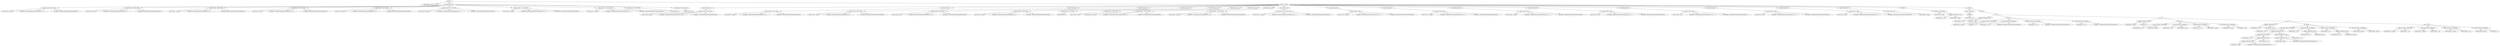 digraph G {	
ranksep=.25;
	0 [label="MODULE"];
	1 [label="IDENTIFIERS: diffeq_paj_convert"];
	0 -> 1;
	2 [label="VAR_DECLARE_LIST"];
	0 -> 2;
	3 [label="VAR_DECLARE:  INPUT PORT"];
	2 -> 3;
	4 [label="IDENTIFIERS: Xinport"];
	3 -> 4;
	5 [label="NUMBERS: 00000000000000000000000000011111 ()"];
	3 -> 5;
	6 [label="NUMBERS: 00000000000000000000000000000000 ()"];
	3 -> 6;
	7 [label="VAR_DECLARE:  INPUT PORT"];
	2 -> 7;
	8 [label="IDENTIFIERS: Yinport"];
	7 -> 8;
	9 [label="NUMBERS: 00000000000000000000000000011111 ()"];
	7 -> 9;
	10 [label="NUMBERS: 00000000000000000000000000000000 ()"];
	7 -> 10;
	11 [label="VAR_DECLARE:  INPUT PORT"];
	2 -> 11;
	12 [label="IDENTIFIERS: Uinport"];
	11 -> 12;
	13 [label="NUMBERS: 00000000000000000000000000011111 ()"];
	11 -> 13;
	14 [label="NUMBERS: 00000000000000000000000000000000 ()"];
	11 -> 14;
	15 [label="VAR_DECLARE:  INPUT PORT"];
	2 -> 15;
	16 [label="IDENTIFIERS: Aport"];
	15 -> 16;
	17 [label="NUMBERS: 00000000000000000000000000011111 ()"];
	15 -> 17;
	18 [label="NUMBERS: 00000000000000000000000000000000 ()"];
	15 -> 18;
	19 [label="VAR_DECLARE:  INPUT PORT"];
	2 -> 19;
	20 [label="IDENTIFIERS: DXport"];
	19 -> 20;
	21 [label="NUMBERS: 00000000000000000000000000011111 ()"];
	19 -> 21;
	22 [label="NUMBERS: 00000000000000000000000000000000 ()"];
	19 -> 22;
	23 [label="VAR_DECLARE:  OUTPUT PORT"];
	2 -> 23;
	24 [label="IDENTIFIERS: Xoutport"];
	23 -> 24;
	25 [label="NUMBERS: 00000000000000000000000000011111 ()"];
	23 -> 25;
	26 [label="NUMBERS: 00000000000000000000000000000000 ()"];
	23 -> 26;
	27 [label="VAR_DECLARE:  OUTPUT PORT"];
	2 -> 27;
	28 [label="IDENTIFIERS: Youtport"];
	27 -> 28;
	29 [label="NUMBERS: 00000000000000000000000000011111 ()"];
	27 -> 29;
	30 [label="NUMBERS: 00000000000000000000000000000000 ()"];
	27 -> 30;
	31 [label="VAR_DECLARE:  OUTPUT PORT"];
	2 -> 31;
	32 [label="IDENTIFIERS: Uoutport"];
	31 -> 32;
	33 [label="NUMBERS: 00000000000000000000000000011111 ()"];
	31 -> 33;
	34 [label="NUMBERS: 00000000000000000000000000000000 ()"];
	31 -> 34;
	35 [label="VAR_DECLARE:  INPUT PORT"];
	2 -> 35;
	36 [label="IDENTIFIERS: clk"];
	35 -> 36;
	37 [label="VAR_DECLARE:  INPUT PORT"];
	2 -> 37;
	38 [label="IDENTIFIERS: reset"];
	37 -> 38;
	39 [label="MODULE_ITEMS"];
	0 -> 39;
	40 [label="VAR_DECLARE_LIST"];
	39 -> 40;
	41 [label="VAR_DECLARE:  INPUT PORT"];
	40 -> 41;
	42 [label="IDENTIFIERS: Xinport"];
	41 -> 42;
	43 [label="NUMBERS: 00000000000000000000000000011111 ()"];
	41 -> 43;
	44 [label="NUMBERS: 00000000000000000000000000000000 ()"];
	41 -> 44;
	45 [label="VAR_DECLARE_LIST"];
	39 -> 45;
	46 [label="VAR_DECLARE:  INPUT PORT"];
	45 -> 46;
	47 [label="IDENTIFIERS: Yinport"];
	46 -> 47;
	48 [label="NUMBERS: 00000000000000000000000000011111 ()"];
	46 -> 48;
	49 [label="NUMBERS: 00000000000000000000000000000000 ()"];
	46 -> 49;
	50 [label="VAR_DECLARE_LIST"];
	39 -> 50;
	51 [label="VAR_DECLARE:  INPUT PORT"];
	50 -> 51;
	52 [label="IDENTIFIERS: Uinport"];
	51 -> 52;
	53 [label="NUMBERS: 00000000000000000000000000011111 ()"];
	51 -> 53;
	54 [label="NUMBERS: 00000000000000000000000000000000 ()"];
	51 -> 54;
	55 [label="VAR_DECLARE_LIST"];
	39 -> 55;
	56 [label="VAR_DECLARE:  INPUT PORT"];
	55 -> 56;
	57 [label="IDENTIFIERS: Aport"];
	56 -> 57;
	58 [label="NUMBERS: 00000000000000000000000000011111 ()"];
	56 -> 58;
	59 [label="NUMBERS: 00000000000000000000000000000000 ()"];
	56 -> 59;
	60 [label="VAR_DECLARE_LIST"];
	39 -> 60;
	61 [label="VAR_DECLARE:  INPUT PORT"];
	60 -> 61;
	62 [label="IDENTIFIERS: DXport"];
	61 -> 62;
	63 [label="NUMBERS: 00000000000000000000000000011111 ()"];
	61 -> 63;
	64 [label="NUMBERS: 00000000000000000000000000000000 ()"];
	61 -> 64;
	65 [label="VAR_DECLARE_LIST"];
	39 -> 65;
	66 [label="VAR_DECLARE:  INPUT PORT"];
	65 -> 66;
	67 [label="IDENTIFIERS: clk"];
	66 -> 67;
	68 [label="VAR_DECLARE_LIST"];
	39 -> 68;
	69 [label="VAR_DECLARE:  INPUT PORT"];
	68 -> 69;
	70 [label="IDENTIFIERS: reset"];
	69 -> 70;
	71 [label="VAR_DECLARE_LIST"];
	39 -> 71;
	72 [label="VAR_DECLARE:  OUTPUT PORT"];
	71 -> 72;
	73 [label="IDENTIFIERS: Xoutport"];
	72 -> 73;
	74 [label="NUMBERS: 00000000000000000000000000011111 ()"];
	72 -> 74;
	75 [label="NUMBERS: 00000000000000000000000000000000 ()"];
	72 -> 75;
	76 [label="VAR_DECLARE_LIST"];
	39 -> 76;
	77 [label="VAR_DECLARE:  OUTPUT PORT"];
	76 -> 77;
	78 [label="IDENTIFIERS: Youtport"];
	77 -> 78;
	79 [label="NUMBERS: 00000000000000000000000000011111 ()"];
	77 -> 79;
	80 [label="NUMBERS: 00000000000000000000000000000000 ()"];
	77 -> 80;
	81 [label="VAR_DECLARE_LIST"];
	39 -> 81;
	82 [label="VAR_DECLARE:  OUTPUT PORT"];
	81 -> 82;
	83 [label="IDENTIFIERS: Uoutport"];
	82 -> 83;
	84 [label="NUMBERS: 00000000000000000000000000011111 ()"];
	82 -> 84;
	85 [label="NUMBERS: 00000000000000000000000000000000 ()"];
	82 -> 85;
	86 [label="VAR_DECLARE_LIST"];
	39 -> 86;
	87 [label="VAR_DECLARE:  REG"];
	86 -> 87;
	88 [label="IDENTIFIERS: Xoutport"];
	87 -> 88;
	89 [label="NUMBERS: 00000000000000000000000000011111 ()"];
	87 -> 89;
	90 [label="NUMBERS: 00000000000000000000000000000000 ()"];
	87 -> 90;
	91 [label="VAR_DECLARE_LIST"];
	39 -> 91;
	92 [label="VAR_DECLARE:  REG"];
	91 -> 92;
	93 [label="IDENTIFIERS: Youtport"];
	92 -> 93;
	94 [label="NUMBERS: 00000000000000000000000000011111 ()"];
	92 -> 94;
	95 [label="NUMBERS: 00000000000000000000000000000000 ()"];
	92 -> 95;
	96 [label="VAR_DECLARE_LIST"];
	39 -> 96;
	97 [label="VAR_DECLARE:  REG"];
	96 -> 97;
	98 [label="IDENTIFIERS: Uoutport"];
	97 -> 98;
	99 [label="NUMBERS: 00000000000000000000000000011111 ()"];
	97 -> 99;
	100 [label="NUMBERS: 00000000000000000000000000000000 ()"];
	97 -> 100;
	101 [label="VAR_DECLARE_LIST"];
	39 -> 101;
	102 [label="VAR_DECLARE:  REG"];
	101 -> 102;
	103 [label="IDENTIFIERS: x_var"];
	102 -> 103;
	104 [label="NUMBERS: 00000000000000000000000000011111 ()"];
	102 -> 104;
	105 [label="NUMBERS: 00000000000000000000000000000000 ()"];
	102 -> 105;
	106 [label="VAR_DECLARE_LIST"];
	39 -> 106;
	107 [label="VAR_DECLARE:  REG"];
	106 -> 107;
	108 [label="IDENTIFIERS: y_var"];
	107 -> 108;
	109 [label="NUMBERS: 00000000000000000000000000011111 ()"];
	107 -> 109;
	110 [label="NUMBERS: 00000000000000000000000000000000 ()"];
	107 -> 110;
	111 [label="VAR_DECLARE_LIST"];
	39 -> 111;
	112 [label="VAR_DECLARE:  REG"];
	111 -> 112;
	113 [label="IDENTIFIERS: u_var"];
	112 -> 113;
	114 [label="NUMBERS: 00000000000000000000000000011111 ()"];
	112 -> 114;
	115 [label="NUMBERS: 00000000000000000000000000000000 ()"];
	112 -> 115;
	116 [label="VAR_DECLARE_LIST"];
	39 -> 116;
	117 [label="VAR_DECLARE:  WIRE"];
	116 -> 117;
	118 [label="IDENTIFIERS: temp"];
	117 -> 118;
	119 [label="NUMBERS: 00000000000000000000000000011111 ()"];
	117 -> 119;
	120 [label="NUMBERS: 00000000000000000000000000000000 ()"];
	117 -> 120;
	121 [label="VAR_DECLARE_LIST"];
	39 -> 121;
	122 [label="VAR_DECLARE:  REG"];
	121 -> 122;
	123 [label="IDENTIFIERS: looping"];
	122 -> 123;
	124 [label="ASSIGN"];
	39 -> 124;
	125 [label="BLOCKING_STATEMENT"];
	124 -> 125;
	126 [label="IDENTIFIERS: temp"];
	125 -> 126;
	127 [label="BINARY_OPERATION: MUL"];
	125 -> 127;
	128 [label="IDENTIFIERS: u_var"];
	127 -> 128;
	129 [label="IDENTIFIERS: DXport"];
	127 -> 129;
	130 [label="ALWAYS"];
	39 -> 130;
	131 [label="DELAY_CONTROL"];
	130 -> 131;
	132 [label="POSEDGE"];
	131 -> 132;
	133 [label="IDENTIFIERS: clk"];
	132 -> 133;
	134 [label="BLOCK"];
	130 -> 134;
	135 [label="IF"];
	134 -> 135;
	136 [label="BINARY_OPERATION: lEQ"];
	135 -> 136;
	137 [label="IDENTIFIERS: reset"];
	136 -> 137;
	138 [label="NUMBERS: 1 ()"];
	136 -> 138;
	139 [label="BLOCK"];
	135 -> 139;
	140 [label="NON_BLOCKING_STATEMENT"];
	139 -> 140;
	141 [label="IDENTIFIERS: looping"];
	140 -> 141;
	142 [label="NUMBERS: 0 ()"];
	140 -> 142;
	143 [label="NON_BLOCKING_STATEMENT"];
	139 -> 143;
	144 [label="IDENTIFIERS: x_var"];
	143 -> 144;
	145 [label="NUMBERS: 00000000000000000000000000000000 ()"];
	143 -> 145;
	146 [label="NON_BLOCKING_STATEMENT"];
	139 -> 146;
	147 [label="IDENTIFIERS: y_var"];
	146 -> 147;
	148 [label="NUMBERS: 00000000000000000000000000000000 ()"];
	146 -> 148;
	149 [label="NON_BLOCKING_STATEMENT"];
	139 -> 149;
	150 [label="IDENTIFIERS: u_var"];
	149 -> 150;
	151 [label="NUMBERS: 00000000000000000000000000000000 ()"];
	149 -> 151;
	152 [label="IF"];
	135 -> 152;
	153 [label="BINARY_OPERATION: lEQ"];
	152 -> 153;
	154 [label="IDENTIFIERS: looping"];
	153 -> 154;
	155 [label="NUMBERS: 0 ()"];
	153 -> 155;
	156 [label="BLOCK"];
	152 -> 156;
	157 [label="NON_BLOCKING_STATEMENT"];
	156 -> 157;
	158 [label="IDENTIFIERS: x_var"];
	157 -> 158;
	159 [label="IDENTIFIERS: Xinport"];
	157 -> 159;
	160 [label="NON_BLOCKING_STATEMENT"];
	156 -> 160;
	161 [label="IDENTIFIERS: y_var"];
	160 -> 161;
	162 [label="IDENTIFIERS: Yinport"];
	160 -> 162;
	163 [label="NON_BLOCKING_STATEMENT"];
	156 -> 163;
	164 [label="IDENTIFIERS: u_var"];
	163 -> 164;
	165 [label="IDENTIFIERS: Uinport"];
	163 -> 165;
	166 [label="NON_BLOCKING_STATEMENT"];
	156 -> 166;
	167 [label="IDENTIFIERS: looping"];
	166 -> 167;
	168 [label="NUMBERS: 1 ()"];
	166 -> 168;
	169 [label="IF"];
	152 -> 169;
	170 [label="BINARY_OPERATION: LT"];
	169 -> 170;
	171 [label="IDENTIFIERS: x_var"];
	170 -> 171;
	172 [label="IDENTIFIERS: Aport"];
	170 -> 172;
	173 [label="BLOCK"];
	169 -> 173;
	174 [label="NON_BLOCKING_STATEMENT"];
	173 -> 174;
	175 [label="IDENTIFIERS: u_var"];
	174 -> 175;
	176 [label="BINARY_OPERATION: MIN"];
	174 -> 176;
	177 [label="BINARY_OPERATION: MIN"];
	176 -> 177;
	178 [label="IDENTIFIERS: u_var"];
	177 -> 178;
	179 [label="BINARY_OPERATION: MUL"];
	177 -> 179;
	180 [label="BINARY_OPERATION: MUL"];
	179 -> 180;
	181 [label="IDENTIFIERS: temp"];
	180 -> 181;
	182 [label="NUMBERS: 00000000000000000000000000000011 ()"];
	180 -> 182;
	183 [label="IDENTIFIERS: x_var"];
	179 -> 183;
	184 [label="BINARY_OPERATION: MUL"];
	176 -> 184;
	185 [label="BINARY_OPERATION: MUL"];
	184 -> 185;
	186 [label="IDENTIFIERS: DXport"];
	185 -> 186;
	187 [label="NUMBERS: 00000000000000000000000000000011 ()"];
	185 -> 187;
	188 [label="IDENTIFIERS: y_var"];
	184 -> 188;
	189 [label="NON_BLOCKING_STATEMENT"];
	173 -> 189;
	190 [label="IDENTIFIERS: y_var"];
	189 -> 190;
	191 [label="BINARY_OPERATION: ADD"];
	189 -> 191;
	192 [label="IDENTIFIERS: y_var"];
	191 -> 192;
	193 [label="IDENTIFIERS: temp"];
	191 -> 193;
	194 [label="NON_BLOCKING_STATEMENT"];
	173 -> 194;
	195 [label="IDENTIFIERS: x_var"];
	194 -> 195;
	196 [label="BINARY_OPERATION: ADD"];
	194 -> 196;
	197 [label="IDENTIFIERS: x_var"];
	196 -> 197;
	198 [label="IDENTIFIERS: DXport"];
	196 -> 198;
	199 [label="NON_BLOCKING_STATEMENT"];
	173 -> 199;
	200 [label="IDENTIFIERS: looping"];
	199 -> 200;
	201 [label="IDENTIFIERS: looping"];
	199 -> 201;
	202 [label="BLOCK"];
	169 -> 202;
	203 [label="NON_BLOCKING_STATEMENT"];
	202 -> 203;
	204 [label="IDENTIFIERS: Xoutport"];
	203 -> 204;
	205 [label="IDENTIFIERS: x_var"];
	203 -> 205;
	206 [label="NON_BLOCKING_STATEMENT"];
	202 -> 206;
	207 [label="IDENTIFIERS: Youtport"];
	206 -> 207;
	208 [label="IDENTIFIERS: y_var"];
	206 -> 208;
	209 [label="NON_BLOCKING_STATEMENT"];
	202 -> 209;
	210 [label="IDENTIFIERS: Uoutport"];
	209 -> 210;
	211 [label="IDENTIFIERS: u_var"];
	209 -> 211;
	212 [label="NON_BLOCKING_STATEMENT"];
	202 -> 212;
	213 [label="IDENTIFIERS: looping"];
	212 -> 213;
	214 [label="NUMBERS: 0 ()"];
	212 -> 214;
}
